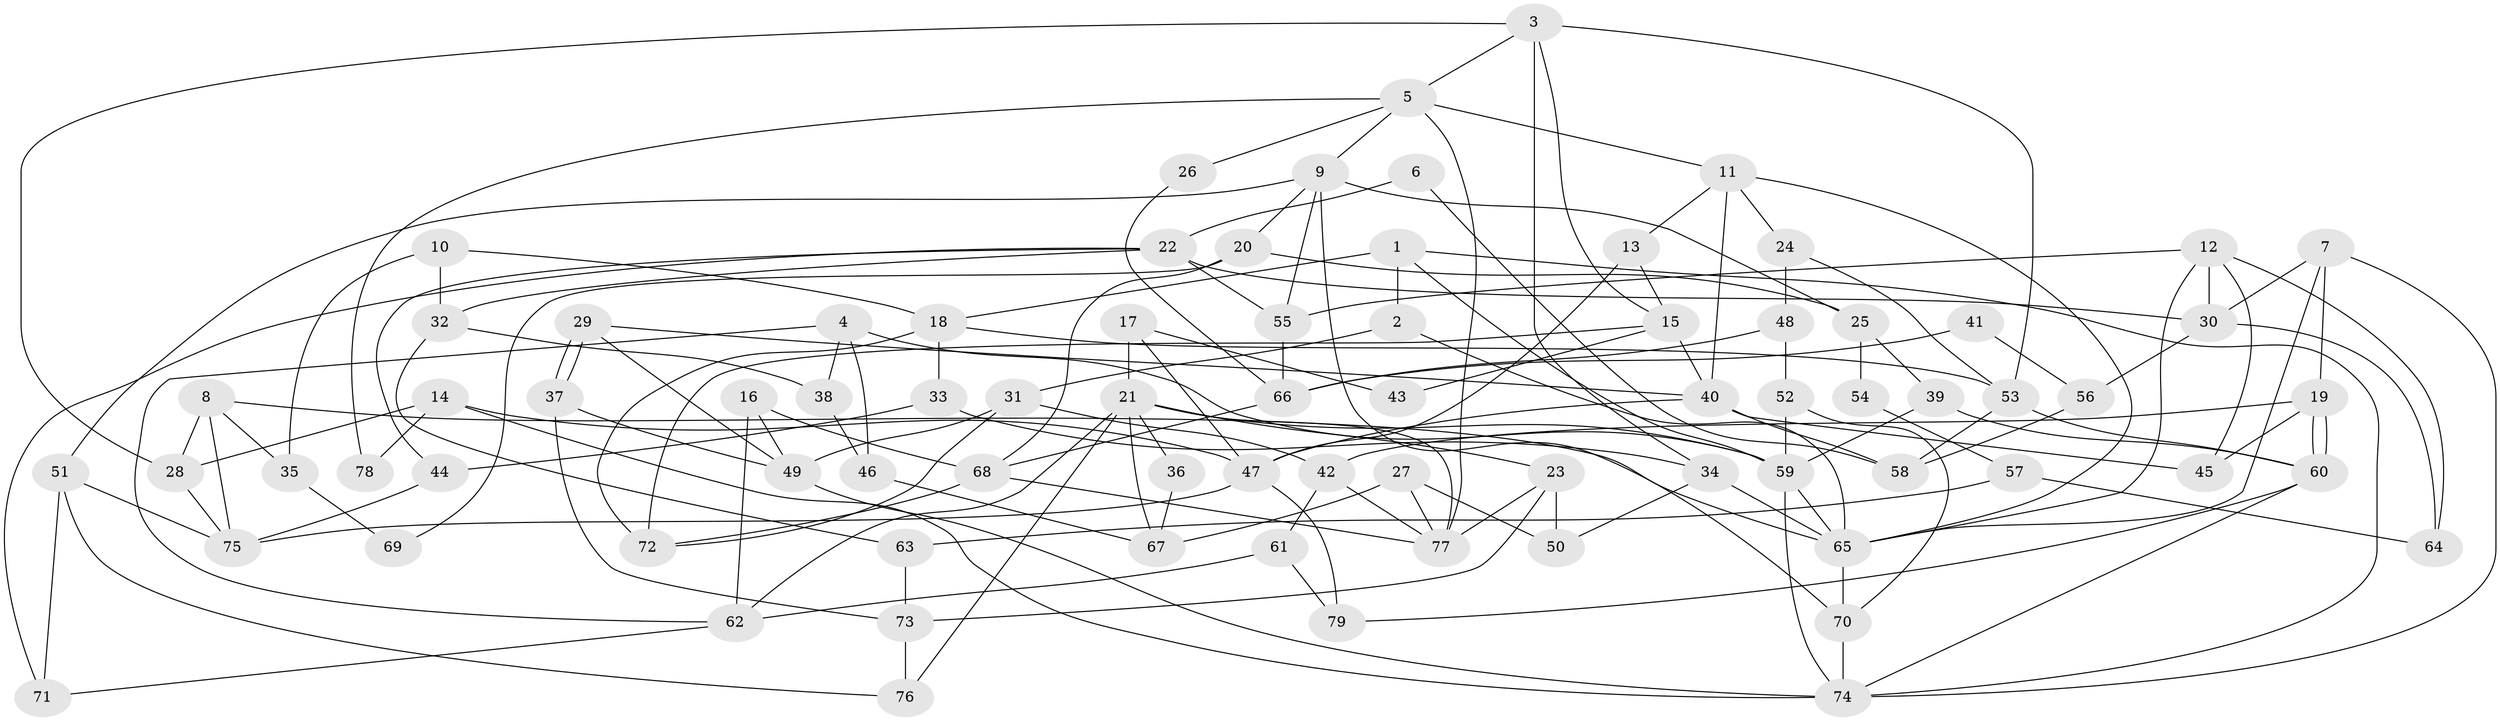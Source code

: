 // Generated by graph-tools (version 1.1) at 2025/36/03/09/25 02:36:15]
// undirected, 79 vertices, 158 edges
graph export_dot {
graph [start="1"]
  node [color=gray90,style=filled];
  1;
  2;
  3;
  4;
  5;
  6;
  7;
  8;
  9;
  10;
  11;
  12;
  13;
  14;
  15;
  16;
  17;
  18;
  19;
  20;
  21;
  22;
  23;
  24;
  25;
  26;
  27;
  28;
  29;
  30;
  31;
  32;
  33;
  34;
  35;
  36;
  37;
  38;
  39;
  40;
  41;
  42;
  43;
  44;
  45;
  46;
  47;
  48;
  49;
  50;
  51;
  52;
  53;
  54;
  55;
  56;
  57;
  58;
  59;
  60;
  61;
  62;
  63;
  64;
  65;
  66;
  67;
  68;
  69;
  70;
  71;
  72;
  73;
  74;
  75;
  76;
  77;
  78;
  79;
  1 -- 59;
  1 -- 74;
  1 -- 2;
  1 -- 18;
  2 -- 65;
  2 -- 31;
  3 -- 53;
  3 -- 15;
  3 -- 5;
  3 -- 28;
  3 -- 34;
  4 -- 59;
  4 -- 62;
  4 -- 38;
  4 -- 46;
  5 -- 11;
  5 -- 9;
  5 -- 26;
  5 -- 77;
  5 -- 78;
  6 -- 58;
  6 -- 22;
  7 -- 19;
  7 -- 74;
  7 -- 30;
  7 -- 65;
  8 -- 28;
  8 -- 75;
  8 -- 35;
  8 -- 65;
  9 -- 51;
  9 -- 20;
  9 -- 25;
  9 -- 55;
  9 -- 70;
  10 -- 18;
  10 -- 32;
  10 -- 35;
  11 -- 65;
  11 -- 24;
  11 -- 13;
  11 -- 40;
  12 -- 30;
  12 -- 65;
  12 -- 45;
  12 -- 55;
  12 -- 64;
  13 -- 47;
  13 -- 15;
  14 -- 28;
  14 -- 74;
  14 -- 47;
  14 -- 78;
  15 -- 40;
  15 -- 43;
  15 -- 72;
  16 -- 68;
  16 -- 62;
  16 -- 49;
  17 -- 47;
  17 -- 21;
  17 -- 43;
  18 -- 72;
  18 -- 33;
  18 -- 53;
  19 -- 60;
  19 -- 60;
  19 -- 45;
  19 -- 42;
  20 -- 25;
  20 -- 68;
  20 -- 69;
  21 -- 77;
  21 -- 59;
  21 -- 23;
  21 -- 36;
  21 -- 62;
  21 -- 67;
  21 -- 76;
  22 -- 44;
  22 -- 55;
  22 -- 30;
  22 -- 32;
  22 -- 71;
  23 -- 77;
  23 -- 50;
  23 -- 73;
  24 -- 48;
  24 -- 53;
  25 -- 39;
  25 -- 54;
  26 -- 66;
  27 -- 50;
  27 -- 77;
  27 -- 67;
  28 -- 75;
  29 -- 49;
  29 -- 37;
  29 -- 37;
  29 -- 40;
  30 -- 56;
  30 -- 64;
  31 -- 72;
  31 -- 42;
  31 -- 49;
  32 -- 38;
  32 -- 63;
  33 -- 34;
  33 -- 44;
  34 -- 65;
  34 -- 50;
  35 -- 69;
  36 -- 67;
  37 -- 49;
  37 -- 73;
  38 -- 46;
  39 -- 60;
  39 -- 59;
  40 -- 45;
  40 -- 47;
  40 -- 58;
  41 -- 66;
  41 -- 56;
  42 -- 61;
  42 -- 77;
  44 -- 75;
  46 -- 67;
  47 -- 75;
  47 -- 79;
  48 -- 52;
  48 -- 66;
  49 -- 74;
  51 -- 71;
  51 -- 76;
  51 -- 75;
  52 -- 59;
  52 -- 70;
  53 -- 60;
  53 -- 58;
  54 -- 57;
  55 -- 66;
  56 -- 58;
  57 -- 63;
  57 -- 64;
  59 -- 65;
  59 -- 74;
  60 -- 74;
  60 -- 79;
  61 -- 79;
  61 -- 62;
  62 -- 71;
  63 -- 73;
  65 -- 70;
  66 -- 68;
  68 -- 77;
  68 -- 72;
  70 -- 74;
  73 -- 76;
}
